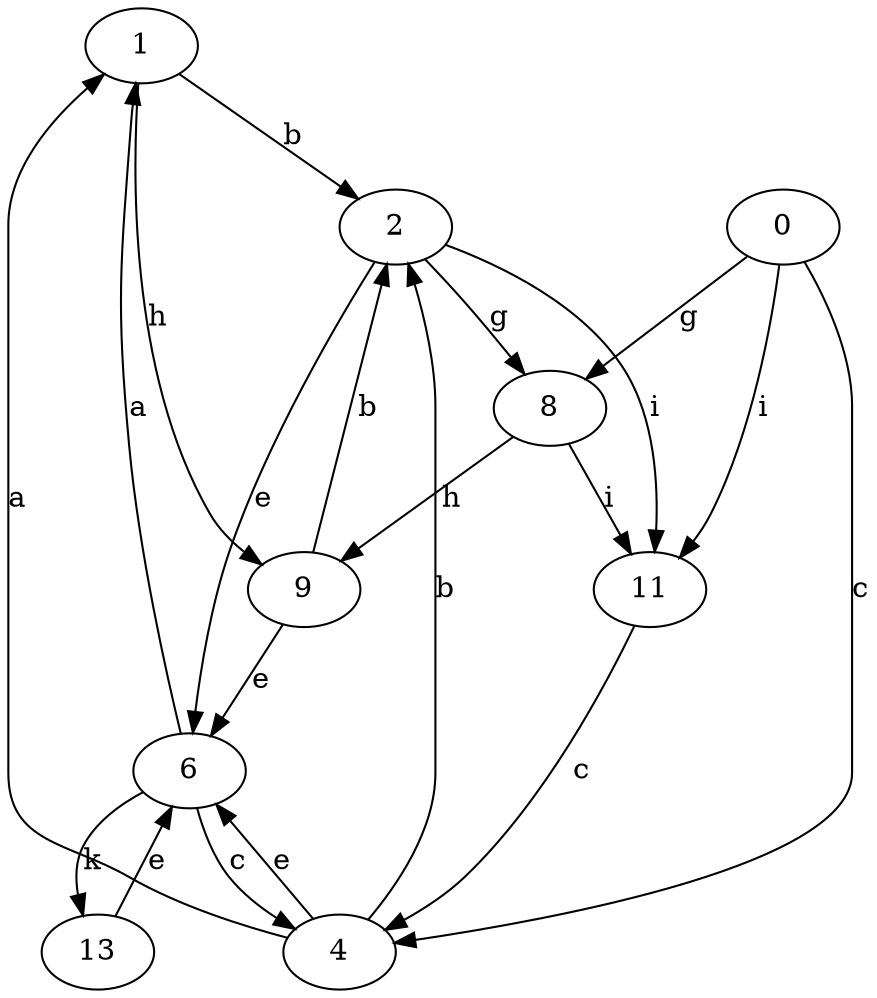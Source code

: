 strict digraph  {
1;
2;
0;
4;
6;
8;
9;
11;
13;
1 -> 2  [label=b];
1 -> 9  [label=h];
2 -> 6  [label=e];
2 -> 8  [label=g];
2 -> 11  [label=i];
0 -> 4  [label=c];
0 -> 8  [label=g];
0 -> 11  [label=i];
4 -> 1  [label=a];
4 -> 2  [label=b];
4 -> 6  [label=e];
6 -> 1  [label=a];
6 -> 4  [label=c];
6 -> 13  [label=k];
8 -> 9  [label=h];
8 -> 11  [label=i];
9 -> 2  [label=b];
9 -> 6  [label=e];
11 -> 4  [label=c];
13 -> 6  [label=e];
}
